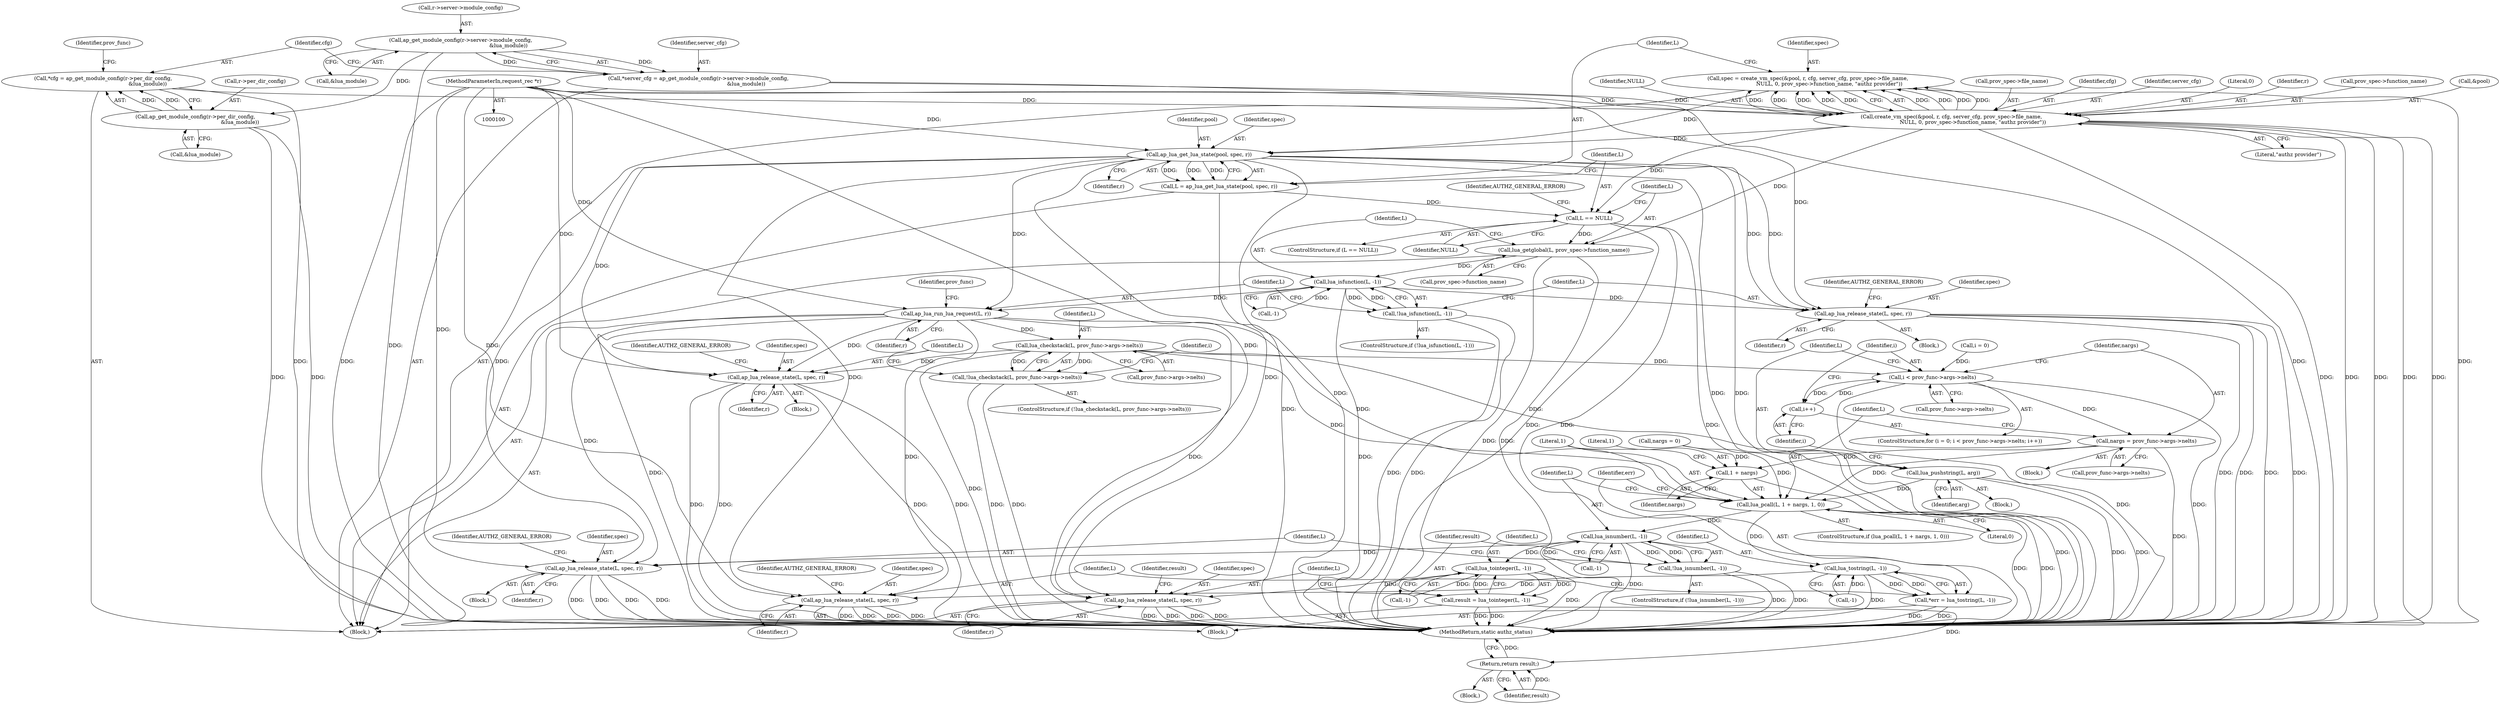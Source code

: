 digraph "0_httpd_3f1693d558d0758f829c8b53993f1749ddf6ffcb@API" {
"1000143" [label="(Call,spec = create_vm_spec(&pool, r, cfg, server_cfg, prov_spec->file_name,\n                          NULL, 0, prov_spec->function_name, \"authz provider\"))"];
"1000145" [label="(Call,create_vm_spec(&pool, r, cfg, server_cfg, prov_spec->file_name,\n                          NULL, 0, prov_spec->function_name, \"authz provider\"))"];
"1000101" [label="(MethodParameterIn,request_rec *r)"];
"1000120" [label="(Call,*cfg = ap_get_module_config(r->per_dir_config,\n                                                      &lua_module))"];
"1000122" [label="(Call,ap_get_module_config(r->per_dir_config,\n                                                      &lua_module))"];
"1000111" [label="(Call,ap_get_module_config(r->server->module_config,\n                                                          &lua_module))"];
"1000109" [label="(Call,*server_cfg = ap_get_module_config(r->server->module_config,\n                                                          &lua_module))"];
"1000162" [label="(Call,ap_lua_get_lua_state(pool, spec, r))"];
"1000160" [label="(Call,L = ap_lua_get_lua_state(pool, spec, r))"];
"1000167" [label="(Call,L == NULL)"];
"1000173" [label="(Call,lua_getglobal(L, prov_spec->function_name))"];
"1000180" [label="(Call,lua_isfunction(L, -1))"];
"1000179" [label="(Call,!lua_isfunction(L, -1))"];
"1000185" [label="(Call,ap_lua_release_state(L, spec, r))"];
"1000191" [label="(Call,ap_lua_run_lua_request(L, r))"];
"1000202" [label="(Call,lua_checkstack(L, prov_func->args->nelts))"];
"1000201" [label="(Call,!lua_checkstack(L, prov_func->args->nelts))"];
"1000210" [label="(Call,ap_lua_release_state(L, spec, r))"];
"1000220" [label="(Call,i < prov_func->args->nelts)"];
"1000227" [label="(Call,i++)"];
"1000233" [label="(Call,nargs = prov_func->args->nelts)"];
"1000241" [label="(Call,lua_pcall(L, 1 + nargs, 1, 0))"];
"1000252" [label="(Call,lua_tostring(L, -1))"];
"1000250" [label="(Call,*err = lua_tostring(L, -1))"];
"1000256" [label="(Call,ap_lua_release_state(L, spec, r))"];
"1000264" [label="(Call,lua_isnumber(L, -1))"];
"1000263" [label="(Call,!lua_isnumber(L, -1))"];
"1000269" [label="(Call,ap_lua_release_state(L, spec, r))"];
"1000277" [label="(Call,lua_tointeger(L, -1))"];
"1000275" [label="(Call,result = lua_tointeger(L, -1))"];
"1000293" [label="(Return,return result;)"];
"1000281" [label="(Call,ap_lua_release_state(L, spec, r))"];
"1000243" [label="(Call,1 + nargs)"];
"1000230" [label="(Call,lua_pushstring(L, arg))"];
"1000281" [label="(Call,ap_lua_release_state(L, spec, r))"];
"1000222" [label="(Call,prov_func->args->nelts)"];
"1000188" [label="(Identifier,r)"];
"1000240" [label="(ControlStructure,if (lua_pcall(L, 1 + nargs, 1, 0)))"];
"1000192" [label="(Identifier,L)"];
"1000266" [label="(Call,-1)"];
"1000262" [label="(ControlStructure,if (!lua_isnumber(L, -1)))"];
"1000109" [label="(Call,*server_cfg = ap_get_module_config(r->server->module_config,\n                                                          &lua_module))"];
"1000186" [label="(Identifier,L)"];
"1000235" [label="(Call,prov_func->args->nelts)"];
"1000257" [label="(Identifier,L)"];
"1000231" [label="(Identifier,L)"];
"1000110" [label="(Identifier,server_cfg)"];
"1000270" [label="(Identifier,L)"];
"1000166" [label="(ControlStructure,if (L == NULL))"];
"1000202" [label="(Call,lua_checkstack(L, prov_func->args->nelts))"];
"1000140" [label="(Call,nargs = 0)"];
"1000227" [label="(Call,i++)"];
"1000287" [label="(Block,)"];
"1000172" [label="(Identifier,AUTHZ_GENERAL_ERROR)"];
"1000271" [label="(Identifier,spec)"];
"1000211" [label="(Identifier,L)"];
"1000256" [label="(Call,ap_lua_release_state(L, spec, r))"];
"1000143" [label="(Call,spec = create_vm_spec(&pool, r, cfg, server_cfg, prov_spec->file_name,\n                          NULL, 0, prov_spec->function_name, \"authz provider\"))"];
"1000230" [label="(Call,lua_pushstring(L, arg))"];
"1000250" [label="(Call,*err = lua_tostring(L, -1))"];
"1000232" [label="(Identifier,arg)"];
"1000293" [label="(Return,return result;)"];
"1000258" [label="(Identifier,spec)"];
"1000180" [label="(Call,lua_isfunction(L, -1))"];
"1000282" [label="(Identifier,L)"];
"1000269" [label="(Call,ap_lua_release_state(L, spec, r))"];
"1000241" [label="(Call,lua_pcall(L, 1 + nargs, 1, 0))"];
"1000263" [label="(Call,!lua_isnumber(L, -1))"];
"1000151" [label="(Call,prov_spec->file_name)"];
"1000121" [label="(Identifier,cfg)"];
"1000286" [label="(Identifier,result)"];
"1000200" [label="(ControlStructure,if (!lua_checkstack(L, prov_func->args->nelts)))"];
"1000101" [label="(MethodParameterIn,request_rec *r)"];
"1000246" [label="(Literal,1)"];
"1000181" [label="(Identifier,L)"];
"1000185" [label="(Call,ap_lua_release_state(L, spec, r))"];
"1000117" [label="(Call,&lua_module)"];
"1000274" [label="(Identifier,AUTHZ_GENERAL_ERROR)"];
"1000162" [label="(Call,ap_lua_get_lua_state(pool, spec, r))"];
"1000276" [label="(Identifier,result)"];
"1000111" [label="(Call,ap_get_module_config(r->server->module_config,\n                                                          &lua_module))"];
"1000217" [label="(Call,i = 0)"];
"1000204" [label="(Call,prov_func->args->nelts)"];
"1000294" [label="(Identifier,result)"];
"1000165" [label="(Identifier,r)"];
"1000215" [label="(Identifier,AUTHZ_GENERAL_ERROR)"];
"1000104" [label="(Block,)"];
"1000164" [label="(Identifier,spec)"];
"1000163" [label="(Identifier,pool)"];
"1000243" [label="(Call,1 + nargs)"];
"1000284" [label="(Identifier,r)"];
"1000216" [label="(ControlStructure,for (i = 0; i < prov_func->args->nelts; i++))"];
"1000149" [label="(Identifier,cfg)"];
"1000242" [label="(Identifier,L)"];
"1000244" [label="(Literal,1)"];
"1000233" [label="(Call,nargs = prov_func->args->nelts)"];
"1000168" [label="(Identifier,L)"];
"1000190" [label="(Identifier,AUTHZ_GENERAL_ERROR)"];
"1000112" [label="(Call,r->server->module_config)"];
"1000254" [label="(Call,-1)"];
"1000248" [label="(Block,)"];
"1000174" [label="(Identifier,L)"];
"1000144" [label="(Identifier,spec)"];
"1000193" [label="(Identifier,r)"];
"1000178" [label="(ControlStructure,if (!lua_isfunction(L, -1)))"];
"1000272" [label="(Identifier,r)"];
"1000261" [label="(Identifier,AUTHZ_GENERAL_ERROR)"];
"1000169" [label="(Identifier,NULL)"];
"1000298" [label="(MethodReturn,static authz_status)"];
"1000251" [label="(Identifier,err)"];
"1000283" [label="(Identifier,spec)"];
"1000210" [label="(Call,ap_lua_release_state(L, spec, r))"];
"1000203" [label="(Identifier,L)"];
"1000264" [label="(Call,lua_isnumber(L, -1))"];
"1000278" [label="(Identifier,L)"];
"1000120" [label="(Call,*cfg = ap_get_module_config(r->per_dir_config,\n                                                      &lua_module))"];
"1000161" [label="(Identifier,L)"];
"1000150" [label="(Identifier,server_cfg)"];
"1000122" [label="(Call,ap_get_module_config(r->per_dir_config,\n                                                      &lua_module))"];
"1000253" [label="(Identifier,L)"];
"1000201" [label="(Call,!lua_checkstack(L, prov_func->args->nelts))"];
"1000167" [label="(Call,L == NULL)"];
"1000145" [label="(Call,create_vm_spec(&pool, r, cfg, server_cfg, prov_spec->file_name,\n                          NULL, 0, prov_spec->function_name, \"authz provider\"))"];
"1000268" [label="(Block,)"];
"1000265" [label="(Identifier,L)"];
"1000220" [label="(Call,i < prov_func->args->nelts)"];
"1000245" [label="(Identifier,nargs)"];
"1000209" [label="(Block,)"];
"1000123" [label="(Call,r->per_dir_config)"];
"1000234" [label="(Identifier,nargs)"];
"1000155" [label="(Literal,0)"];
"1000252" [label="(Call,lua_tostring(L, -1))"];
"1000187" [label="(Identifier,spec)"];
"1000148" [label="(Identifier,r)"];
"1000212" [label="(Identifier,spec)"];
"1000126" [label="(Call,&lua_module)"];
"1000159" [label="(Literal,\"authz provider\")"];
"1000184" [label="(Block,)"];
"1000218" [label="(Identifier,i)"];
"1000221" [label="(Identifier,i)"];
"1000229" [label="(Block,)"];
"1000228" [label="(Identifier,i)"];
"1000196" [label="(Identifier,prov_func)"];
"1000275" [label="(Call,result = lua_tointeger(L, -1))"];
"1000247" [label="(Literal,0)"];
"1000173" [label="(Call,lua_getglobal(L, prov_spec->function_name))"];
"1000259" [label="(Identifier,r)"];
"1000182" [label="(Call,-1)"];
"1000156" [label="(Call,prov_spec->function_name)"];
"1000198" [label="(Block,)"];
"1000279" [label="(Call,-1)"];
"1000191" [label="(Call,ap_lua_run_lua_request(L, r))"];
"1000179" [label="(Call,!lua_isfunction(L, -1))"];
"1000160" [label="(Call,L = ap_lua_get_lua_state(pool, spec, r))"];
"1000130" [label="(Identifier,prov_func)"];
"1000175" [label="(Call,prov_spec->function_name)"];
"1000146" [label="(Call,&pool)"];
"1000213" [label="(Identifier,r)"];
"1000154" [label="(Identifier,NULL)"];
"1000277" [label="(Call,lua_tointeger(L, -1))"];
"1000143" -> "1000104"  [label="AST: "];
"1000143" -> "1000145"  [label="CFG: "];
"1000144" -> "1000143"  [label="AST: "];
"1000145" -> "1000143"  [label="AST: "];
"1000161" -> "1000143"  [label="CFG: "];
"1000143" -> "1000298"  [label="DDG: "];
"1000145" -> "1000143"  [label="DDG: "];
"1000145" -> "1000143"  [label="DDG: "];
"1000145" -> "1000143"  [label="DDG: "];
"1000145" -> "1000143"  [label="DDG: "];
"1000145" -> "1000143"  [label="DDG: "];
"1000145" -> "1000143"  [label="DDG: "];
"1000145" -> "1000143"  [label="DDG: "];
"1000145" -> "1000143"  [label="DDG: "];
"1000145" -> "1000143"  [label="DDG: "];
"1000143" -> "1000162"  [label="DDG: "];
"1000145" -> "1000159"  [label="CFG: "];
"1000146" -> "1000145"  [label="AST: "];
"1000148" -> "1000145"  [label="AST: "];
"1000149" -> "1000145"  [label="AST: "];
"1000150" -> "1000145"  [label="AST: "];
"1000151" -> "1000145"  [label="AST: "];
"1000154" -> "1000145"  [label="AST: "];
"1000155" -> "1000145"  [label="AST: "];
"1000156" -> "1000145"  [label="AST: "];
"1000159" -> "1000145"  [label="AST: "];
"1000145" -> "1000298"  [label="DDG: "];
"1000145" -> "1000298"  [label="DDG: "];
"1000145" -> "1000298"  [label="DDG: "];
"1000145" -> "1000298"  [label="DDG: "];
"1000145" -> "1000298"  [label="DDG: "];
"1000101" -> "1000145"  [label="DDG: "];
"1000120" -> "1000145"  [label="DDG: "];
"1000109" -> "1000145"  [label="DDG: "];
"1000145" -> "1000162"  [label="DDG: "];
"1000145" -> "1000167"  [label="DDG: "];
"1000145" -> "1000173"  [label="DDG: "];
"1000101" -> "1000100"  [label="AST: "];
"1000101" -> "1000298"  [label="DDG: "];
"1000101" -> "1000162"  [label="DDG: "];
"1000101" -> "1000185"  [label="DDG: "];
"1000101" -> "1000191"  [label="DDG: "];
"1000101" -> "1000210"  [label="DDG: "];
"1000101" -> "1000256"  [label="DDG: "];
"1000101" -> "1000269"  [label="DDG: "];
"1000101" -> "1000281"  [label="DDG: "];
"1000120" -> "1000104"  [label="AST: "];
"1000120" -> "1000122"  [label="CFG: "];
"1000121" -> "1000120"  [label="AST: "];
"1000122" -> "1000120"  [label="AST: "];
"1000130" -> "1000120"  [label="CFG: "];
"1000120" -> "1000298"  [label="DDG: "];
"1000122" -> "1000120"  [label="DDG: "];
"1000122" -> "1000120"  [label="DDG: "];
"1000122" -> "1000126"  [label="CFG: "];
"1000123" -> "1000122"  [label="AST: "];
"1000126" -> "1000122"  [label="AST: "];
"1000122" -> "1000298"  [label="DDG: "];
"1000122" -> "1000298"  [label="DDG: "];
"1000111" -> "1000122"  [label="DDG: "];
"1000111" -> "1000109"  [label="AST: "];
"1000111" -> "1000117"  [label="CFG: "];
"1000112" -> "1000111"  [label="AST: "];
"1000117" -> "1000111"  [label="AST: "];
"1000109" -> "1000111"  [label="CFG: "];
"1000111" -> "1000298"  [label="DDG: "];
"1000111" -> "1000109"  [label="DDG: "];
"1000111" -> "1000109"  [label="DDG: "];
"1000109" -> "1000104"  [label="AST: "];
"1000110" -> "1000109"  [label="AST: "];
"1000121" -> "1000109"  [label="CFG: "];
"1000109" -> "1000298"  [label="DDG: "];
"1000162" -> "1000160"  [label="AST: "];
"1000162" -> "1000165"  [label="CFG: "];
"1000163" -> "1000162"  [label="AST: "];
"1000164" -> "1000162"  [label="AST: "];
"1000165" -> "1000162"  [label="AST: "];
"1000160" -> "1000162"  [label="CFG: "];
"1000162" -> "1000298"  [label="DDG: "];
"1000162" -> "1000298"  [label="DDG: "];
"1000162" -> "1000298"  [label="DDG: "];
"1000162" -> "1000160"  [label="DDG: "];
"1000162" -> "1000160"  [label="DDG: "];
"1000162" -> "1000160"  [label="DDG: "];
"1000162" -> "1000185"  [label="DDG: "];
"1000162" -> "1000185"  [label="DDG: "];
"1000162" -> "1000191"  [label="DDG: "];
"1000162" -> "1000210"  [label="DDG: "];
"1000162" -> "1000256"  [label="DDG: "];
"1000162" -> "1000269"  [label="DDG: "];
"1000162" -> "1000281"  [label="DDG: "];
"1000160" -> "1000104"  [label="AST: "];
"1000161" -> "1000160"  [label="AST: "];
"1000168" -> "1000160"  [label="CFG: "];
"1000160" -> "1000298"  [label="DDG: "];
"1000160" -> "1000167"  [label="DDG: "];
"1000167" -> "1000166"  [label="AST: "];
"1000167" -> "1000169"  [label="CFG: "];
"1000168" -> "1000167"  [label="AST: "];
"1000169" -> "1000167"  [label="AST: "];
"1000172" -> "1000167"  [label="CFG: "];
"1000174" -> "1000167"  [label="CFG: "];
"1000167" -> "1000298"  [label="DDG: "];
"1000167" -> "1000298"  [label="DDG: "];
"1000167" -> "1000298"  [label="DDG: "];
"1000167" -> "1000173"  [label="DDG: "];
"1000173" -> "1000104"  [label="AST: "];
"1000173" -> "1000175"  [label="CFG: "];
"1000174" -> "1000173"  [label="AST: "];
"1000175" -> "1000173"  [label="AST: "];
"1000181" -> "1000173"  [label="CFG: "];
"1000173" -> "1000298"  [label="DDG: "];
"1000173" -> "1000298"  [label="DDG: "];
"1000173" -> "1000180"  [label="DDG: "];
"1000180" -> "1000179"  [label="AST: "];
"1000180" -> "1000182"  [label="CFG: "];
"1000181" -> "1000180"  [label="AST: "];
"1000182" -> "1000180"  [label="AST: "];
"1000179" -> "1000180"  [label="CFG: "];
"1000180" -> "1000298"  [label="DDG: "];
"1000180" -> "1000179"  [label="DDG: "];
"1000180" -> "1000179"  [label="DDG: "];
"1000182" -> "1000180"  [label="DDG: "];
"1000180" -> "1000185"  [label="DDG: "];
"1000180" -> "1000191"  [label="DDG: "];
"1000179" -> "1000178"  [label="AST: "];
"1000186" -> "1000179"  [label="CFG: "];
"1000192" -> "1000179"  [label="CFG: "];
"1000179" -> "1000298"  [label="DDG: "];
"1000179" -> "1000298"  [label="DDG: "];
"1000185" -> "1000184"  [label="AST: "];
"1000185" -> "1000188"  [label="CFG: "];
"1000186" -> "1000185"  [label="AST: "];
"1000187" -> "1000185"  [label="AST: "];
"1000188" -> "1000185"  [label="AST: "];
"1000190" -> "1000185"  [label="CFG: "];
"1000185" -> "1000298"  [label="DDG: "];
"1000185" -> "1000298"  [label="DDG: "];
"1000185" -> "1000298"  [label="DDG: "];
"1000185" -> "1000298"  [label="DDG: "];
"1000191" -> "1000104"  [label="AST: "];
"1000191" -> "1000193"  [label="CFG: "];
"1000192" -> "1000191"  [label="AST: "];
"1000193" -> "1000191"  [label="AST: "];
"1000196" -> "1000191"  [label="CFG: "];
"1000191" -> "1000298"  [label="DDG: "];
"1000191" -> "1000202"  [label="DDG: "];
"1000191" -> "1000210"  [label="DDG: "];
"1000191" -> "1000241"  [label="DDG: "];
"1000191" -> "1000256"  [label="DDG: "];
"1000191" -> "1000269"  [label="DDG: "];
"1000191" -> "1000281"  [label="DDG: "];
"1000202" -> "1000201"  [label="AST: "];
"1000202" -> "1000204"  [label="CFG: "];
"1000203" -> "1000202"  [label="AST: "];
"1000204" -> "1000202"  [label="AST: "];
"1000201" -> "1000202"  [label="CFG: "];
"1000202" -> "1000298"  [label="DDG: "];
"1000202" -> "1000201"  [label="DDG: "];
"1000202" -> "1000201"  [label="DDG: "];
"1000202" -> "1000210"  [label="DDG: "];
"1000202" -> "1000220"  [label="DDG: "];
"1000202" -> "1000230"  [label="DDG: "];
"1000202" -> "1000241"  [label="DDG: "];
"1000201" -> "1000200"  [label="AST: "];
"1000211" -> "1000201"  [label="CFG: "];
"1000218" -> "1000201"  [label="CFG: "];
"1000201" -> "1000298"  [label="DDG: "];
"1000201" -> "1000298"  [label="DDG: "];
"1000210" -> "1000209"  [label="AST: "];
"1000210" -> "1000213"  [label="CFG: "];
"1000211" -> "1000210"  [label="AST: "];
"1000212" -> "1000210"  [label="AST: "];
"1000213" -> "1000210"  [label="AST: "];
"1000215" -> "1000210"  [label="CFG: "];
"1000210" -> "1000298"  [label="DDG: "];
"1000210" -> "1000298"  [label="DDG: "];
"1000210" -> "1000298"  [label="DDG: "];
"1000210" -> "1000298"  [label="DDG: "];
"1000220" -> "1000216"  [label="AST: "];
"1000220" -> "1000222"  [label="CFG: "];
"1000221" -> "1000220"  [label="AST: "];
"1000222" -> "1000220"  [label="AST: "];
"1000231" -> "1000220"  [label="CFG: "];
"1000234" -> "1000220"  [label="CFG: "];
"1000220" -> "1000298"  [label="DDG: "];
"1000220" -> "1000298"  [label="DDG: "];
"1000227" -> "1000220"  [label="DDG: "];
"1000217" -> "1000220"  [label="DDG: "];
"1000220" -> "1000227"  [label="DDG: "];
"1000220" -> "1000233"  [label="DDG: "];
"1000227" -> "1000216"  [label="AST: "];
"1000227" -> "1000228"  [label="CFG: "];
"1000228" -> "1000227"  [label="AST: "];
"1000221" -> "1000227"  [label="CFG: "];
"1000233" -> "1000198"  [label="AST: "];
"1000233" -> "1000235"  [label="CFG: "];
"1000234" -> "1000233"  [label="AST: "];
"1000235" -> "1000233"  [label="AST: "];
"1000242" -> "1000233"  [label="CFG: "];
"1000233" -> "1000298"  [label="DDG: "];
"1000233" -> "1000241"  [label="DDG: "];
"1000233" -> "1000243"  [label="DDG: "];
"1000241" -> "1000240"  [label="AST: "];
"1000241" -> "1000247"  [label="CFG: "];
"1000242" -> "1000241"  [label="AST: "];
"1000243" -> "1000241"  [label="AST: "];
"1000246" -> "1000241"  [label="AST: "];
"1000247" -> "1000241"  [label="AST: "];
"1000251" -> "1000241"  [label="CFG: "];
"1000265" -> "1000241"  [label="CFG: "];
"1000241" -> "1000298"  [label="DDG: "];
"1000241" -> "1000298"  [label="DDG: "];
"1000230" -> "1000241"  [label="DDG: "];
"1000140" -> "1000241"  [label="DDG: "];
"1000241" -> "1000252"  [label="DDG: "];
"1000241" -> "1000264"  [label="DDG: "];
"1000252" -> "1000250"  [label="AST: "];
"1000252" -> "1000254"  [label="CFG: "];
"1000253" -> "1000252"  [label="AST: "];
"1000254" -> "1000252"  [label="AST: "];
"1000250" -> "1000252"  [label="CFG: "];
"1000252" -> "1000298"  [label="DDG: "];
"1000252" -> "1000250"  [label="DDG: "];
"1000252" -> "1000250"  [label="DDG: "];
"1000254" -> "1000252"  [label="DDG: "];
"1000252" -> "1000256"  [label="DDG: "];
"1000250" -> "1000248"  [label="AST: "];
"1000251" -> "1000250"  [label="AST: "];
"1000257" -> "1000250"  [label="CFG: "];
"1000250" -> "1000298"  [label="DDG: "];
"1000250" -> "1000298"  [label="DDG: "];
"1000256" -> "1000248"  [label="AST: "];
"1000256" -> "1000259"  [label="CFG: "];
"1000257" -> "1000256"  [label="AST: "];
"1000258" -> "1000256"  [label="AST: "];
"1000259" -> "1000256"  [label="AST: "];
"1000261" -> "1000256"  [label="CFG: "];
"1000256" -> "1000298"  [label="DDG: "];
"1000256" -> "1000298"  [label="DDG: "];
"1000256" -> "1000298"  [label="DDG: "];
"1000256" -> "1000298"  [label="DDG: "];
"1000264" -> "1000263"  [label="AST: "];
"1000264" -> "1000266"  [label="CFG: "];
"1000265" -> "1000264"  [label="AST: "];
"1000266" -> "1000264"  [label="AST: "];
"1000263" -> "1000264"  [label="CFG: "];
"1000264" -> "1000298"  [label="DDG: "];
"1000264" -> "1000263"  [label="DDG: "];
"1000264" -> "1000263"  [label="DDG: "];
"1000266" -> "1000264"  [label="DDG: "];
"1000264" -> "1000269"  [label="DDG: "];
"1000264" -> "1000277"  [label="DDG: "];
"1000263" -> "1000262"  [label="AST: "];
"1000270" -> "1000263"  [label="CFG: "];
"1000276" -> "1000263"  [label="CFG: "];
"1000263" -> "1000298"  [label="DDG: "];
"1000263" -> "1000298"  [label="DDG: "];
"1000269" -> "1000268"  [label="AST: "];
"1000269" -> "1000272"  [label="CFG: "];
"1000270" -> "1000269"  [label="AST: "];
"1000271" -> "1000269"  [label="AST: "];
"1000272" -> "1000269"  [label="AST: "];
"1000274" -> "1000269"  [label="CFG: "];
"1000269" -> "1000298"  [label="DDG: "];
"1000269" -> "1000298"  [label="DDG: "];
"1000269" -> "1000298"  [label="DDG: "];
"1000269" -> "1000298"  [label="DDG: "];
"1000277" -> "1000275"  [label="AST: "];
"1000277" -> "1000279"  [label="CFG: "];
"1000278" -> "1000277"  [label="AST: "];
"1000279" -> "1000277"  [label="AST: "];
"1000275" -> "1000277"  [label="CFG: "];
"1000277" -> "1000298"  [label="DDG: "];
"1000277" -> "1000275"  [label="DDG: "];
"1000277" -> "1000275"  [label="DDG: "];
"1000279" -> "1000277"  [label="DDG: "];
"1000277" -> "1000281"  [label="DDG: "];
"1000275" -> "1000104"  [label="AST: "];
"1000276" -> "1000275"  [label="AST: "];
"1000282" -> "1000275"  [label="CFG: "];
"1000275" -> "1000298"  [label="DDG: "];
"1000275" -> "1000298"  [label="DDG: "];
"1000275" -> "1000293"  [label="DDG: "];
"1000293" -> "1000287"  [label="AST: "];
"1000293" -> "1000294"  [label="CFG: "];
"1000294" -> "1000293"  [label="AST: "];
"1000298" -> "1000293"  [label="CFG: "];
"1000293" -> "1000298"  [label="DDG: "];
"1000294" -> "1000293"  [label="DDG: "];
"1000281" -> "1000104"  [label="AST: "];
"1000281" -> "1000284"  [label="CFG: "];
"1000282" -> "1000281"  [label="AST: "];
"1000283" -> "1000281"  [label="AST: "];
"1000284" -> "1000281"  [label="AST: "];
"1000286" -> "1000281"  [label="CFG: "];
"1000281" -> "1000298"  [label="DDG: "];
"1000281" -> "1000298"  [label="DDG: "];
"1000281" -> "1000298"  [label="DDG: "];
"1000281" -> "1000298"  [label="DDG: "];
"1000243" -> "1000245"  [label="CFG: "];
"1000244" -> "1000243"  [label="AST: "];
"1000245" -> "1000243"  [label="AST: "];
"1000246" -> "1000243"  [label="CFG: "];
"1000243" -> "1000298"  [label="DDG: "];
"1000140" -> "1000243"  [label="DDG: "];
"1000230" -> "1000229"  [label="AST: "];
"1000230" -> "1000232"  [label="CFG: "];
"1000231" -> "1000230"  [label="AST: "];
"1000232" -> "1000230"  [label="AST: "];
"1000228" -> "1000230"  [label="CFG: "];
"1000230" -> "1000298"  [label="DDG: "];
"1000230" -> "1000298"  [label="DDG: "];
}
